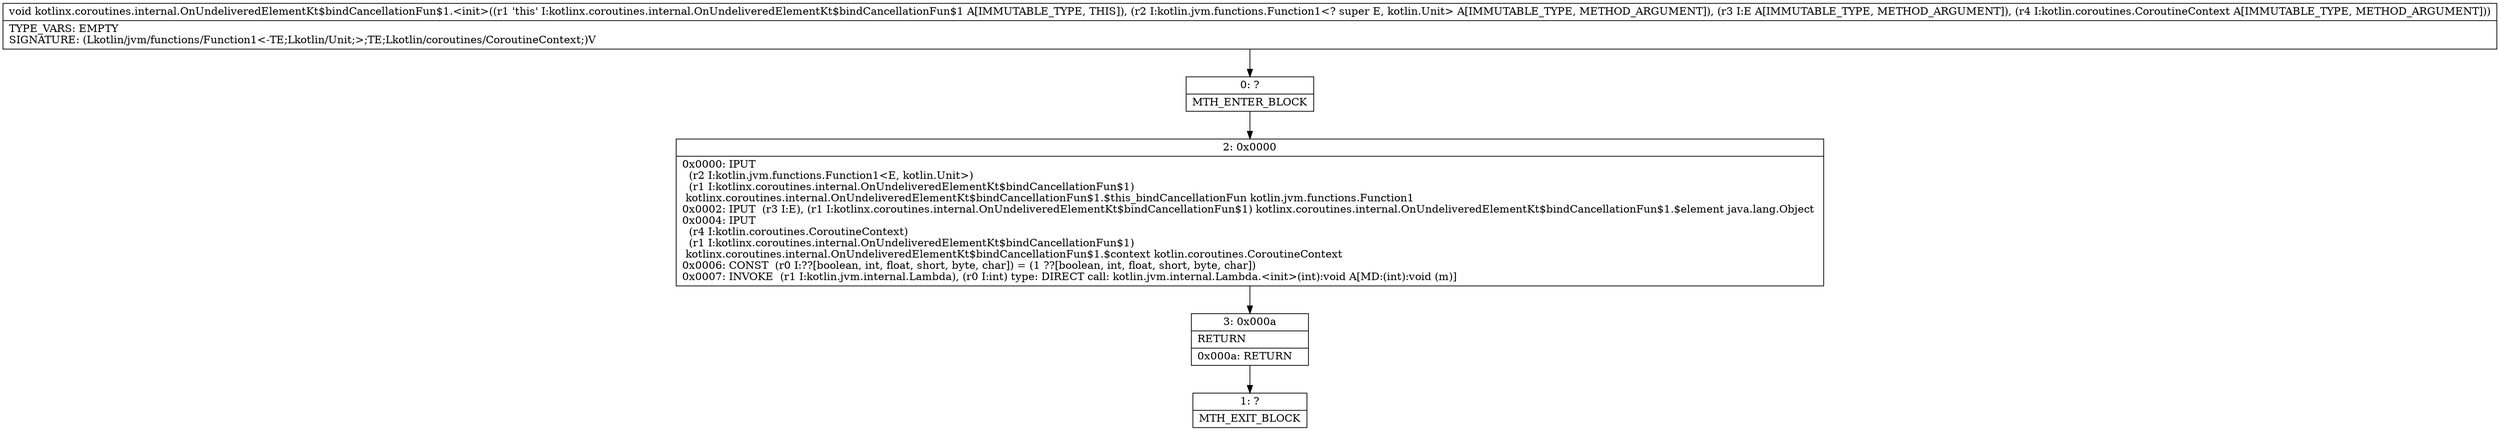 digraph "CFG forkotlinx.coroutines.internal.OnUndeliveredElementKt$bindCancellationFun$1.\<init\>(Lkotlin\/jvm\/functions\/Function1;Ljava\/lang\/Object;Lkotlin\/coroutines\/CoroutineContext;)V" {
Node_0 [shape=record,label="{0\:\ ?|MTH_ENTER_BLOCK\l}"];
Node_2 [shape=record,label="{2\:\ 0x0000|0x0000: IPUT  \l  (r2 I:kotlin.jvm.functions.Function1\<E, kotlin.Unit\>)\l  (r1 I:kotlinx.coroutines.internal.OnUndeliveredElementKt$bindCancellationFun$1)\l kotlinx.coroutines.internal.OnUndeliveredElementKt$bindCancellationFun$1.$this_bindCancellationFun kotlin.jvm.functions.Function1 \l0x0002: IPUT  (r3 I:E), (r1 I:kotlinx.coroutines.internal.OnUndeliveredElementKt$bindCancellationFun$1) kotlinx.coroutines.internal.OnUndeliveredElementKt$bindCancellationFun$1.$element java.lang.Object \l0x0004: IPUT  \l  (r4 I:kotlin.coroutines.CoroutineContext)\l  (r1 I:kotlinx.coroutines.internal.OnUndeliveredElementKt$bindCancellationFun$1)\l kotlinx.coroutines.internal.OnUndeliveredElementKt$bindCancellationFun$1.$context kotlin.coroutines.CoroutineContext \l0x0006: CONST  (r0 I:??[boolean, int, float, short, byte, char]) = (1 ??[boolean, int, float, short, byte, char]) \l0x0007: INVOKE  (r1 I:kotlin.jvm.internal.Lambda), (r0 I:int) type: DIRECT call: kotlin.jvm.internal.Lambda.\<init\>(int):void A[MD:(int):void (m)]\l}"];
Node_3 [shape=record,label="{3\:\ 0x000a|RETURN\l|0x000a: RETURN   \l}"];
Node_1 [shape=record,label="{1\:\ ?|MTH_EXIT_BLOCK\l}"];
MethodNode[shape=record,label="{void kotlinx.coroutines.internal.OnUndeliveredElementKt$bindCancellationFun$1.\<init\>((r1 'this' I:kotlinx.coroutines.internal.OnUndeliveredElementKt$bindCancellationFun$1 A[IMMUTABLE_TYPE, THIS]), (r2 I:kotlin.jvm.functions.Function1\<? super E, kotlin.Unit\> A[IMMUTABLE_TYPE, METHOD_ARGUMENT]), (r3 I:E A[IMMUTABLE_TYPE, METHOD_ARGUMENT]), (r4 I:kotlin.coroutines.CoroutineContext A[IMMUTABLE_TYPE, METHOD_ARGUMENT]))  | TYPE_VARS: EMPTY\lSIGNATURE: (Lkotlin\/jvm\/functions\/Function1\<\-TE;Lkotlin\/Unit;\>;TE;Lkotlin\/coroutines\/CoroutineContext;)V\l}"];
MethodNode -> Node_0;Node_0 -> Node_2;
Node_2 -> Node_3;
Node_3 -> Node_1;
}

